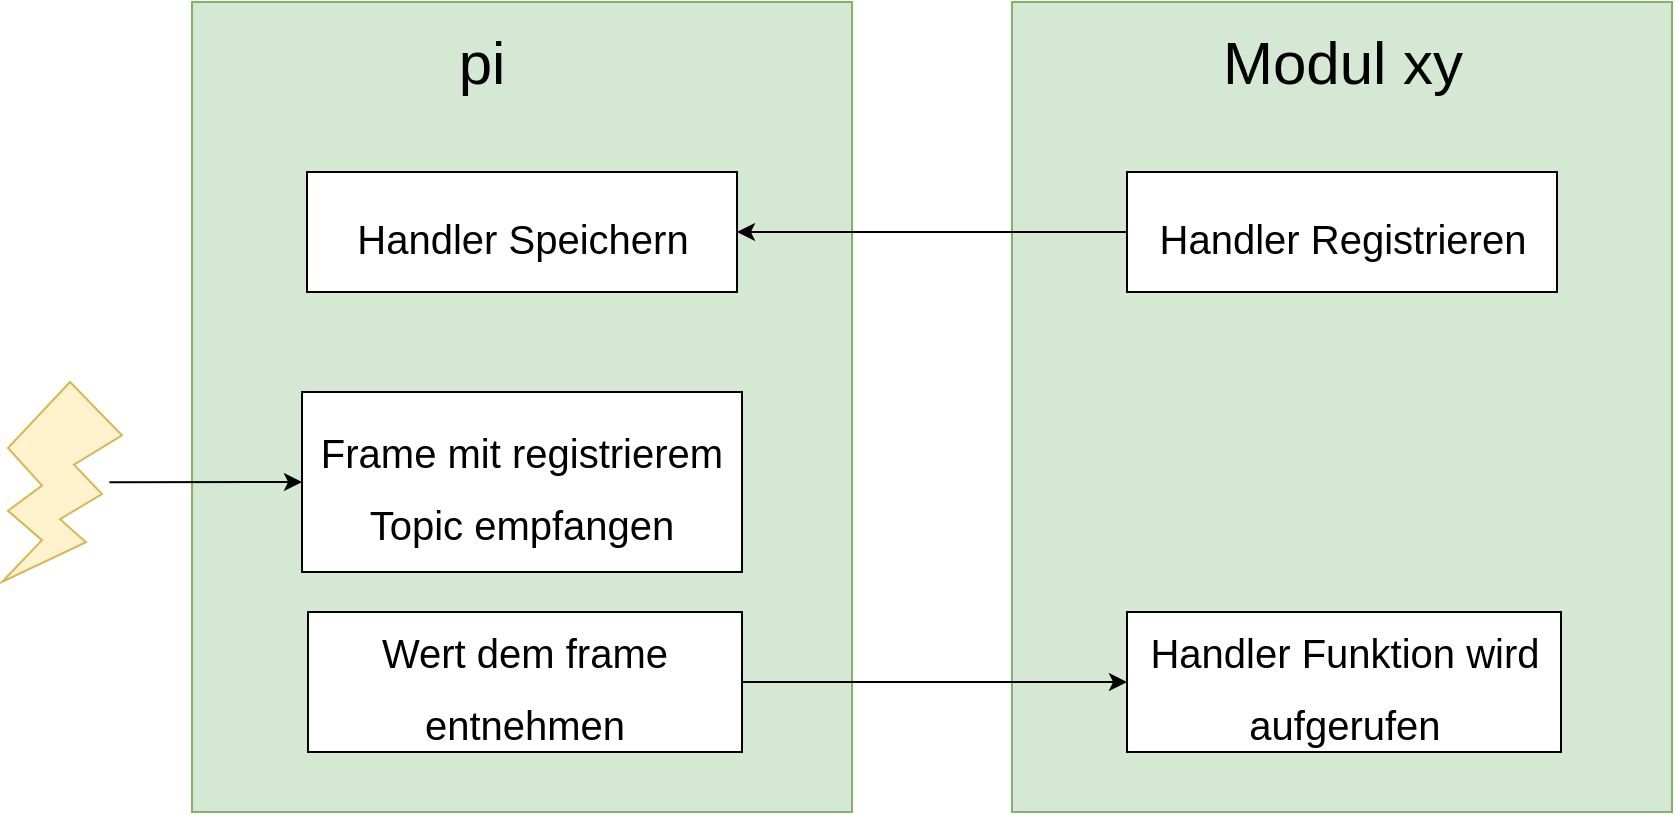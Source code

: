 <mxfile version="10.6.7" type="device"><diagram id="FX6y2I7XZfdxuh2Ol1Nh" name="Page-1"><mxGraphModel dx="991" dy="645" grid="1" gridSize="10" guides="1" tooltips="1" connect="1" arrows="1" fold="1" page="1" pageScale="1" pageWidth="1654" pageHeight="2336" math="0" shadow="0"><root><mxCell id="0"/><mxCell id="1" parent="0"/><mxCell id="W3tAwSI1SQoowFcK-oE6-1" value="" style="rounded=0;whiteSpace=wrap;html=1;fillColor=#d5e8d4;strokeColor=#82b366;" vertex="1" parent="1"><mxGeometry x="225" y="255" width="330" height="405" as="geometry"/></mxCell><mxCell id="W3tAwSI1SQoowFcK-oE6-4" value="" style="rounded=0;whiteSpace=wrap;html=1;fillColor=#d5e8d4;strokeColor=#82b366;" vertex="1" parent="1"><mxGeometry x="635" y="255" width="330" height="405" as="geometry"/></mxCell><mxCell id="W3tAwSI1SQoowFcK-oE6-2" value="pi" style="text;html=1;strokeColor=none;fillColor=none;align=center;verticalAlign=middle;whiteSpace=wrap;rounded=0;fontSize=30;" vertex="1" parent="1"><mxGeometry x="350" y="275" width="40" height="20" as="geometry"/></mxCell><mxCell id="W3tAwSI1SQoowFcK-oE6-6" value="Modul xy" style="text;html=1;strokeColor=none;fillColor=none;align=center;verticalAlign=middle;whiteSpace=wrap;rounded=0;fontSize=30;" vertex="1" parent="1"><mxGeometry x="727.5" y="275" width="145" height="20" as="geometry"/></mxCell><mxCell id="W3tAwSI1SQoowFcK-oE6-10" value="" style="edgeStyle=orthogonalEdgeStyle;rounded=0;orthogonalLoop=1;jettySize=auto;html=1;fontSize=30;" edge="1" parent="1" source="W3tAwSI1SQoowFcK-oE6-8" target="W3tAwSI1SQoowFcK-oE6-9"><mxGeometry relative="1" as="geometry"/></mxCell><mxCell id="W3tAwSI1SQoowFcK-oE6-8" value="&lt;font style=&quot;font-size: 20px&quot;&gt;Handler Registrieren&lt;/font&gt;" style="rounded=0;whiteSpace=wrap;html=1;fontSize=30;" vertex="1" parent="1"><mxGeometry x="692.5" y="340" width="215" height="60" as="geometry"/></mxCell><mxCell id="W3tAwSI1SQoowFcK-oE6-9" value="&lt;font style=&quot;font-size: 20px&quot;&gt;Handler Speichern&lt;/font&gt;" style="rounded=0;whiteSpace=wrap;html=1;fontSize=30;" vertex="1" parent="1"><mxGeometry x="282.5" y="340" width="215" height="60" as="geometry"/></mxCell><mxCell id="W3tAwSI1SQoowFcK-oE6-11" value="" style="verticalLabelPosition=bottom;verticalAlign=top;html=1;shape=mxgraph.basic.flash;fontSize=30;fillColor=#fff2cc;strokeColor=#d6b656;" vertex="1" parent="1"><mxGeometry x="130" y="445" width="60" height="100" as="geometry"/></mxCell><mxCell id="W3tAwSI1SQoowFcK-oE6-12" value="&lt;font style=&quot;font-size: 20px&quot;&gt;Frame mit registrierem Topic empfangen&lt;/font&gt;" style="rounded=0;whiteSpace=wrap;html=1;fontSize=30;" vertex="1" parent="1"><mxGeometry x="280" y="450" width="220" height="90" as="geometry"/></mxCell><mxCell id="W3tAwSI1SQoowFcK-oE6-14" value="" style="endArrow=classic;html=1;fontSize=30;entryX=0;entryY=0.5;entryDx=0;entryDy=0;exitX=0.895;exitY=0.501;exitDx=0;exitDy=0;exitPerimeter=0;" edge="1" parent="1" source="W3tAwSI1SQoowFcK-oE6-11" target="W3tAwSI1SQoowFcK-oE6-12"><mxGeometry width="50" height="50" relative="1" as="geometry"><mxPoint x="130" y="800" as="sourcePoint"/><mxPoint x="180" y="750" as="targetPoint"/></mxGeometry></mxCell><mxCell id="W3tAwSI1SQoowFcK-oE6-17" value="" style="edgeStyle=orthogonalEdgeStyle;rounded=0;orthogonalLoop=1;jettySize=auto;html=1;fontSize=30;" edge="1" parent="1" source="W3tAwSI1SQoowFcK-oE6-15" target="W3tAwSI1SQoowFcK-oE6-16"><mxGeometry relative="1" as="geometry"/></mxCell><mxCell id="W3tAwSI1SQoowFcK-oE6-15" value="&lt;font style=&quot;font-size: 20px&quot;&gt;Wert dem frame entnehmen&lt;/font&gt;" style="rounded=0;whiteSpace=wrap;html=1;fontSize=30;" vertex="1" parent="1"><mxGeometry x="283" y="560" width="217" height="70" as="geometry"/></mxCell><mxCell id="W3tAwSI1SQoowFcK-oE6-16" value="&lt;font style=&quot;font-size: 20px&quot;&gt;Handler Funktion wird aufgerufen&lt;/font&gt;" style="rounded=0;whiteSpace=wrap;html=1;fontSize=30;" vertex="1" parent="1"><mxGeometry x="692.5" y="560" width="217" height="70" as="geometry"/></mxCell></root></mxGraphModel></diagram></mxfile>